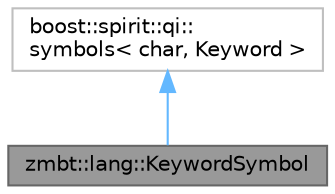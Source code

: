 digraph "zmbt::lang::KeywordSymbol"
{
 // LATEX_PDF_SIZE
  bgcolor="transparent";
  edge [fontname=Helvetica,fontsize=10,labelfontname=Helvetica,labelfontsize=10];
  node [fontname=Helvetica,fontsize=10,shape=box,height=0.2,width=0.4];
  Node1 [id="Node000001",label="zmbt::lang::KeywordSymbol",height=0.2,width=0.4,color="gray40", fillcolor="grey60", style="filled", fontcolor="black",tooltip="Boost.Sirit.Qi Symbol for zmbt::lang::Keyword parsing."];
  Node2 -> Node1 [id="edge1_Node000001_Node000002",dir="back",color="steelblue1",style="solid",tooltip=" "];
  Node2 [id="Node000002",label="boost::spirit::qi::\lsymbols\< char, Keyword \>",height=0.2,width=0.4,color="grey75", fillcolor="white", style="filled",tooltip=" "];
}
